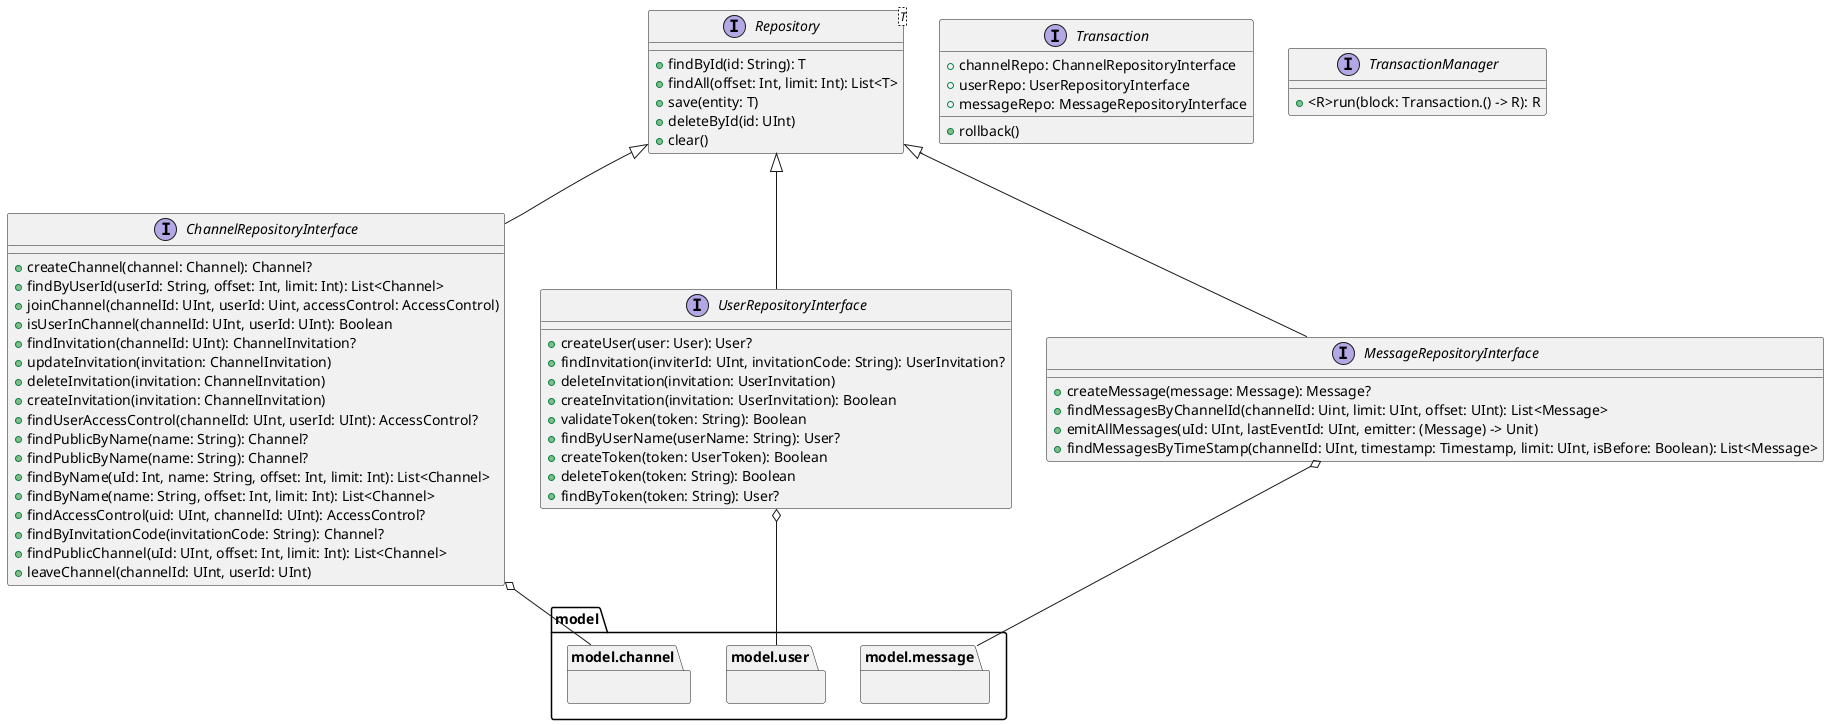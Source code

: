 @startuml

interface Repository <T> {
    + findById(id: String): T
    + findAll(offset: Int, limit: Int): List<T>
    + save(entity: T)
    + deleteById(id: UInt)
    + clear()
}

interface ChannelRepositoryInterface {
    + createChannel(channel: Channel): Channel?
    + findByUserId(userId: String, offset: Int, limit: Int): List<Channel>
    + joinChannel(channelId: UInt, userId: Uint, accessControl: AccessControl)
    + isUserInChannel(channelId: UInt, userId: UInt): Boolean
    + findInvitation(channelId: UInt): ChannelInvitation?
    + updateInvitation(invitation: ChannelInvitation)
    + deleteInvitation(invitation: ChannelInvitation)
    + createInvitation(invitation: ChannelInvitation)
    + findUserAccessControl(channelId: UInt, userId: UInt): AccessControl?
    + findPublicByName(name: String): Channel?
    + findPublicByName(name: String): Channel?
    + findByName(uId: Int, name: String, offset: Int, limit: Int): List<Channel>
    + findByName(name: String, offset: Int, limit: Int): List<Channel>
    + findAccessControl(uid: UInt, channelId: UInt): AccessControl?
    + findByInvitationCode(invitationCode: String): Channel?
    + findPublicChannel(uId: UInt, offset: Int, limit: Int): List<Channel>
    + leaveChannel(channelId: UInt, userId: UInt)
}

interface UserRepositoryInterface {
    + createUser(user: User): User?
    + findInvitation(inviterId: UInt, invitationCode: String): UserInvitation?
    + deleteInvitation(invitation: UserInvitation)
    + createInvitation(invitation: UserInvitation): Boolean
    + validateToken(token: String): Boolean
    + findByUserName(userName: String): User?
    + createToken(token: UserToken): Boolean
    + deleteToken(token: String): Boolean
    + findByToken(token: String): User?
}

interface MessageRepositoryInterface {
    + createMessage(message: Message): Message?
    + findMessagesByChannelId(channelId: Uint, limit: UInt, offset: UInt): List<Message>
    + emitAllMessages(uId: UInt, lastEventId: UInt, emitter: (Message) -> Unit)
    + findMessagesByTimeStamp(channelId: UInt, timestamp: Timestamp, limit: UInt, isBefore: Boolean): List<Message>
}

Repository <|-- UserRepositoryInterface
Repository <|-- ChannelRepositoryInterface
Repository <|-- MessageRepositoryInterface

namespace model.channel {}
namespace model.message {}
namespace model.user {}

MessageRepositoryInterface o-- message
UserRepositoryInterface o-- user
ChannelRepositoryInterface o-- channel


interface Transaction {
    + channelRepo: ChannelRepositoryInterface
    + userRepo: UserRepositoryInterface
    + messageRepo: MessageRepositoryInterface
    + rollback()
}

interface TransactionManager {
    + <R>run(block: Transaction.() -> R): R
}

@enduml